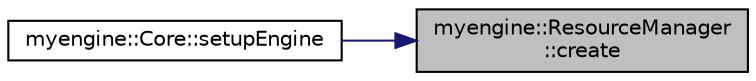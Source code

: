digraph "myengine::ResourceManager::create"
{
 // LATEX_PDF_SIZE
  edge [fontname="Helvetica",fontsize="10",labelfontname="Helvetica",labelfontsize="10"];
  node [fontname="Helvetica",fontsize="10",shape=record];
  rankdir="RL";
  Node1 [label="myengine::ResourceManager\l::create",height=0.2,width=0.4,color="black", fillcolor="grey75", style="filled", fontcolor="black",tooltip="Creates the resource manager."];
  Node1 -> Node2 [dir="back",color="midnightblue",fontsize="10",style="solid",fontname="Helvetica"];
  Node2 [label="myengine::Core::setupEngine",height=0.2,width=0.4,color="black", fillcolor="white", style="filled",URL="$structmyengine_1_1_core.html#a0de07d096a6c50a27b851bf7603dfa4d",tooltip="Sets up the engine."];
}
